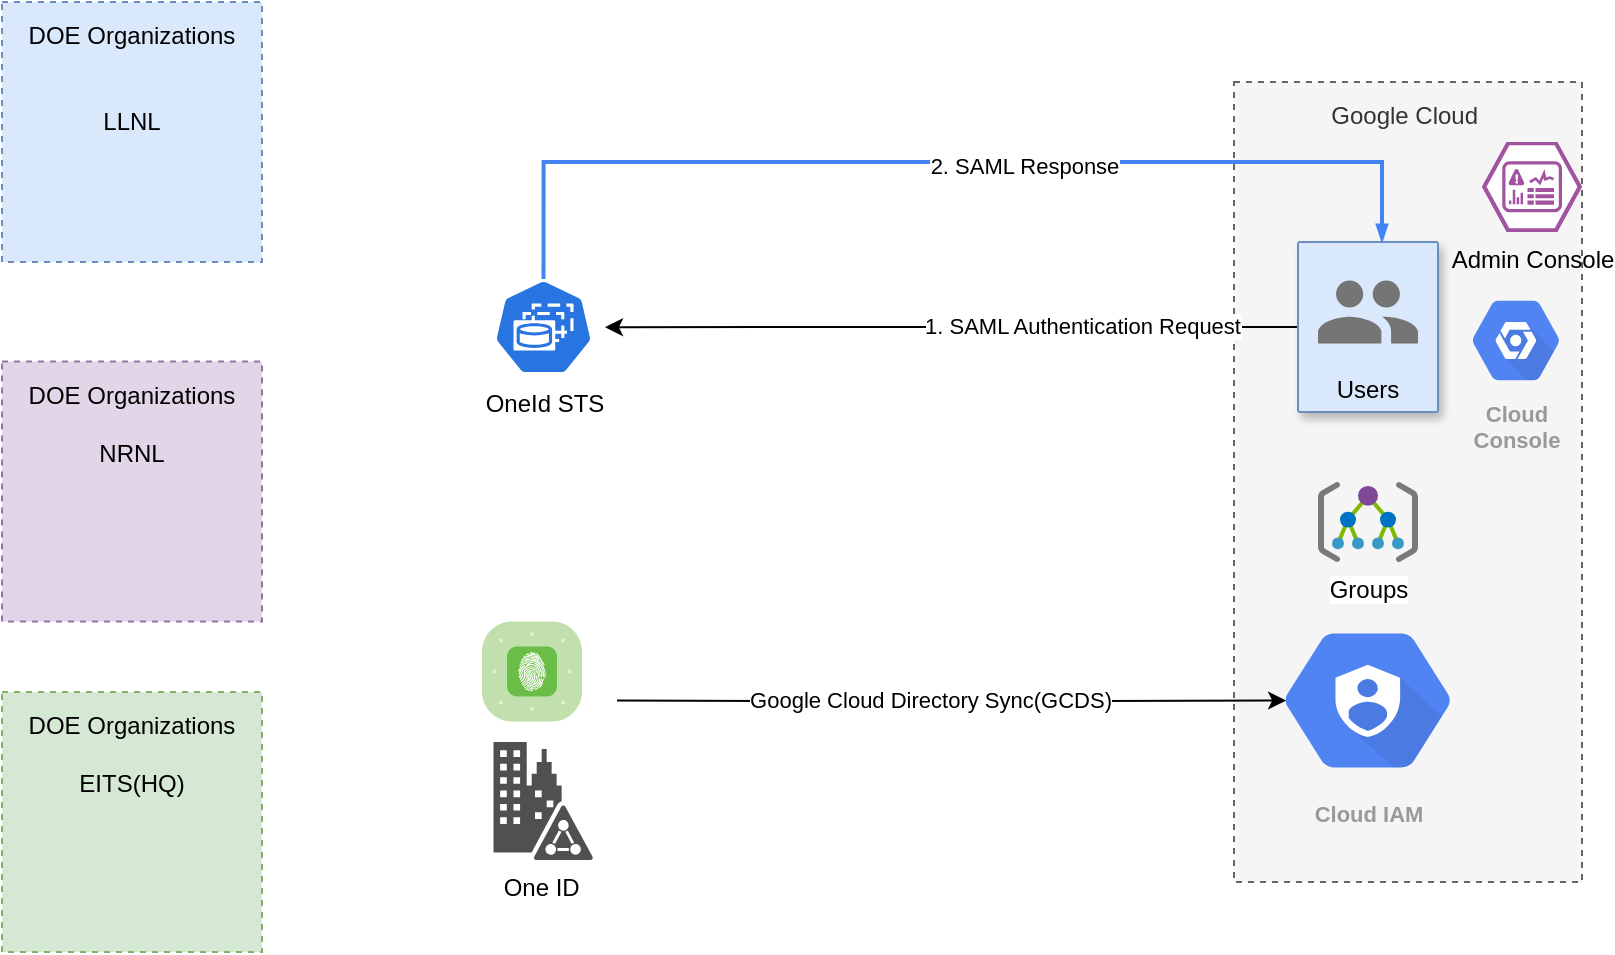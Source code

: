 <mxfile version="14.6.10" type="github">
  <diagram id="PAdfL6VN2EhejQQq1YbZ" name="Page-1">
    <mxGraphModel dx="1038" dy="545" grid="1" gridSize="10" guides="1" tooltips="1" connect="1" arrows="1" fold="1" page="1" pageScale="1" pageWidth="850" pageHeight="1100" math="0" shadow="0">
      <root>
        <mxCell id="0" />
        <mxCell id="1" parent="0" />
        <mxCell id="TzUtRcMb0uJwbtIcXtYQ-21" value="Google Cloud&amp;nbsp;" style="outlineConnect=0;html=1;whiteSpace=wrap;fontSize=12;fontStyle=0;strokeColor=#666666;fillColor=#f5f5f5;verticalAlign=top;align=center;fontColor=#333333;dashed=1;spacingTop=3;" parent="1" vertex="1">
          <mxGeometry x="626" y="180" width="174" height="400" as="geometry" />
        </mxCell>
        <mxCell id="TzUtRcMb0uJwbtIcXtYQ-1" value="Cloud IAM" style="html=1;fillColor=#5184F3;strokeColor=none;verticalAlign=top;labelPosition=center;verticalLabelPosition=bottom;align=center;spacingTop=-6;fontSize=11;fontStyle=1;fontColor=#999999;shape=mxgraph.gcp2.hexIcon;prIcon=cloud_iam" parent="1" vertex="1">
          <mxGeometry x="630" y="440" width="126" height="98.5" as="geometry" />
        </mxCell>
        <mxCell id="TzUtRcMb0uJwbtIcXtYQ-10" style="edgeStyle=orthogonalEdgeStyle;rounded=0;orthogonalLoop=1;jettySize=auto;html=1;" parent="1" source="TzUtRcMb0uJwbtIcXtYQ-3" edge="1">
          <mxGeometry relative="1" as="geometry">
            <mxPoint x="311.5" y="302.6" as="targetPoint" />
          </mxGeometry>
        </mxCell>
        <mxCell id="TzUtRcMb0uJwbtIcXtYQ-11" value="1. SAML Authentication Request" style="edgeLabel;html=1;align=center;verticalAlign=middle;resizable=0;points=[];" parent="TzUtRcMb0uJwbtIcXtYQ-10" vertex="1" connectable="0">
          <mxGeometry x="-0.376" y="-1" relative="1" as="geometry">
            <mxPoint as="offset" />
          </mxGeometry>
        </mxCell>
        <mxCell id="TzUtRcMb0uJwbtIcXtYQ-3" value="Users" style="strokeColor=#6c8ebf;shadow=1;strokeWidth=1;rounded=1;absoluteArcSize=1;arcSize=2;labelPosition=center;verticalLabelPosition=middle;align=center;verticalAlign=bottom;spacingLeft=0;fontSize=12;whiteSpace=wrap;spacingBottom=2;fillColor=#dae8fc;" parent="1" vertex="1">
          <mxGeometry x="658" y="260" width="70" height="85" as="geometry" />
        </mxCell>
        <mxCell id="TzUtRcMb0uJwbtIcXtYQ-4" value="" style="dashed=0;connectable=0;html=1;fillColor=#757575;strokeColor=none;shape=mxgraph.gcp2.users;part=1;" parent="TzUtRcMb0uJwbtIcXtYQ-3" vertex="1">
          <mxGeometry x="0.5" width="50" height="31.5" relative="1" as="geometry">
            <mxPoint x="-25" y="19.25" as="offset" />
          </mxGeometry>
        </mxCell>
        <mxCell id="TzUtRcMb0uJwbtIcXtYQ-8" style="edgeStyle=orthogonalEdgeStyle;rounded=0;orthogonalLoop=1;jettySize=auto;html=1;entryX=0.175;entryY=0.5;entryDx=0;entryDy=0;entryPerimeter=0;" parent="1" target="TzUtRcMb0uJwbtIcXtYQ-1" edge="1">
          <mxGeometry relative="1" as="geometry">
            <mxPoint x="317.5" y="489.25" as="sourcePoint" />
          </mxGeometry>
        </mxCell>
        <mxCell id="TzUtRcMb0uJwbtIcXtYQ-9" value="Google Cloud Directory Sync(GCDS)" style="edgeLabel;html=1;align=center;verticalAlign=middle;resizable=0;points=[];" parent="TzUtRcMb0uJwbtIcXtYQ-8" vertex="1" connectable="0">
          <mxGeometry x="-0.068" y="1" relative="1" as="geometry">
            <mxPoint as="offset" />
          </mxGeometry>
        </mxCell>
        <mxCell id="TzUtRcMb0uJwbtIcXtYQ-19" value="" style="edgeStyle=orthogonalEdgeStyle;fontSize=12;html=1;endArrow=blockThin;endFill=1;rounded=0;strokeWidth=2;endSize=4;startSize=4;dashed=0;strokeColor=#4284F3;exitX=0.5;exitY=0;exitDx=0;exitDy=0;exitPerimeter=0;" parent="1" source="KueMOoC9e1tc7Dg8YHgg-3" target="TzUtRcMb0uJwbtIcXtYQ-3" edge="1">
          <mxGeometry width="100" relative="1" as="geometry">
            <mxPoint x="281" y="270" as="sourcePoint" />
            <mxPoint x="520" y="260" as="targetPoint" />
            <Array as="points">
              <mxPoint x="281" y="220" />
              <mxPoint x="700" y="220" />
            </Array>
          </mxGeometry>
        </mxCell>
        <mxCell id="TzUtRcMb0uJwbtIcXtYQ-20" value="2. SAML Response" style="edgeLabel;html=1;align=center;verticalAlign=middle;resizable=0;points=[];" parent="TzUtRcMb0uJwbtIcXtYQ-19" vertex="1" connectable="0">
          <mxGeometry x="0.153" y="-2" relative="1" as="geometry">
            <mxPoint as="offset" />
          </mxGeometry>
        </mxCell>
        <mxCell id="TzUtRcMb0uJwbtIcXtYQ-22" value="DOE Organizations&lt;br&gt;&lt;br&gt;&lt;br&gt;LLNL" style="outlineConnect=0;html=1;whiteSpace=wrap;fontSize=12;fontStyle=0;strokeColor=#6c8ebf;fillColor=#dae8fc;verticalAlign=top;align=center;dashed=1;spacingTop=3;" parent="1" vertex="1">
          <mxGeometry x="10" y="140" width="130" height="130" as="geometry" />
        </mxCell>
        <mxCell id="TzUtRcMb0uJwbtIcXtYQ-23" value="DOE Organizations&lt;br&gt;&lt;br&gt;NRNL" style="outlineConnect=0;html=1;whiteSpace=wrap;fontSize=12;fontStyle=0;strokeColor=#9673a6;fillColor=#e1d5e7;verticalAlign=top;align=center;dashed=1;spacingTop=3;" parent="1" vertex="1">
          <mxGeometry x="10" y="319.75" width="130" height="130" as="geometry" />
        </mxCell>
        <mxCell id="TzUtRcMb0uJwbtIcXtYQ-24" value="DOE Organizations&lt;br&gt;&lt;br&gt;EITS(HQ)" style="outlineConnect=0;html=1;whiteSpace=wrap;fontSize=12;fontStyle=0;strokeColor=#82b366;fillColor=#d5e8d4;verticalAlign=top;align=center;dashed=1;spacingTop=3;" parent="1" vertex="1">
          <mxGeometry x="10" y="485" width="130" height="130" as="geometry" />
        </mxCell>
        <mxCell id="TzUtRcMb0uJwbtIcXtYQ-25" value="Groups" style="aspect=fixed;html=1;points=[];align=center;image;fontSize=12;image=img/lib/mscae/Management_Groups.svg;" parent="1" vertex="1">
          <mxGeometry x="668" y="380" width="50" height="40" as="geometry" />
        </mxCell>
        <mxCell id="TzUtRcMb0uJwbtIcXtYQ-26" value="Cloud&#xa;Console" style="html=1;fillColor=#5184F3;strokeColor=none;verticalAlign=top;labelPosition=center;verticalLabelPosition=bottom;align=center;spacingTop=-6;fontSize=11;fontStyle=1;fontColor=#999999;shape=mxgraph.gcp2.hexIcon;prIcon=placeholder" parent="1" vertex="1">
          <mxGeometry x="734" y="280" width="66" height="58.5" as="geometry" />
        </mxCell>
        <mxCell id="TzUtRcMb0uJwbtIcXtYQ-27" value="Admin Console" style="verticalLabelPosition=bottom;html=1;fillColor=#A153A0;strokeColor=#ffffff;verticalAlign=top;align=center;points=[[0,0.5,0],[0.125,0.25,0],[0.25,0,0],[0.5,0,0],[0.75,0,0],[0.875,0.25,0],[1,0.5,0],[0.875,0.75,0],[0.75,1,0],[0.5,1,0],[0.125,0.75,0]];pointerEvents=1;shape=mxgraph.cisco_safe.compositeIcon;bgIcon=mxgraph.cisco_safe.design.blank_device;resIcon=mxgraph.cisco_safe.design.mgmt_console_2;" parent="1" vertex="1">
          <mxGeometry x="750" y="210" width="50" height="45" as="geometry" />
        </mxCell>
        <mxCell id="KueMOoC9e1tc7Dg8YHgg-1" value="" style="verticalLabelPosition=bottom;html=1;fillColor=#6ABD46;strokeColor=#ffffff;verticalAlign=top;align=center;points=[[0.085,0.085,0],[0.915,0.085,0],[0.915,0.915,0],[0.085,0.915,0],[0.25,0,0],[0.5,0,0],[0.75,0,0],[1,0.25,0],[1,0.5,0],[1,0.75,0],[0.75,1,0],[0.5,1,0],[0.25,1,0],[0,0.75,0],[0,0.5,0],[0,0.25,0]];pointerEvents=1;shape=mxgraph.cisco_safe.compositeIcon;bgIcon=mxgraph.cisco_safe.architecture.generic_appliance;resIcon=mxgraph.cisco_safe.architecture.identity_directory;" vertex="1" parent="1">
          <mxGeometry x="250" y="449.75" width="50" height="50" as="geometry" />
        </mxCell>
        <mxCell id="KueMOoC9e1tc7Dg8YHgg-2" value="One ID&amp;nbsp;" style="pointerEvents=1;shadow=0;dashed=0;html=1;strokeColor=none;fillColor=#505050;labelPosition=center;verticalLabelPosition=bottom;verticalAlign=top;outlineConnect=0;align=center;shape=mxgraph.office.concepts.on_premises_directory;" vertex="1" parent="1">
          <mxGeometry x="255.75" y="510" width="50" height="59" as="geometry" />
        </mxCell>
        <mxCell id="KueMOoC9e1tc7Dg8YHgg-3" value="OneId STS" style="html=1;dashed=0;whitespace=wrap;fillColor=#2875E2;strokeColor=#ffffff;points=[[0.005,0.63,0],[0.1,0.2,0],[0.9,0.2,0],[0.5,0,0],[0.995,0.63,0],[0.72,0.99,0],[0.5,1,0],[0.28,0.99,0]];shape=mxgraph.kubernetes.icon;prIcon=sts;labelPosition=center;verticalLabelPosition=bottom;align=center;verticalAlign=top;" vertex="1" parent="1">
          <mxGeometry x="255.75" y="278.5" width="50" height="48" as="geometry" />
        </mxCell>
      </root>
    </mxGraphModel>
  </diagram>
</mxfile>

